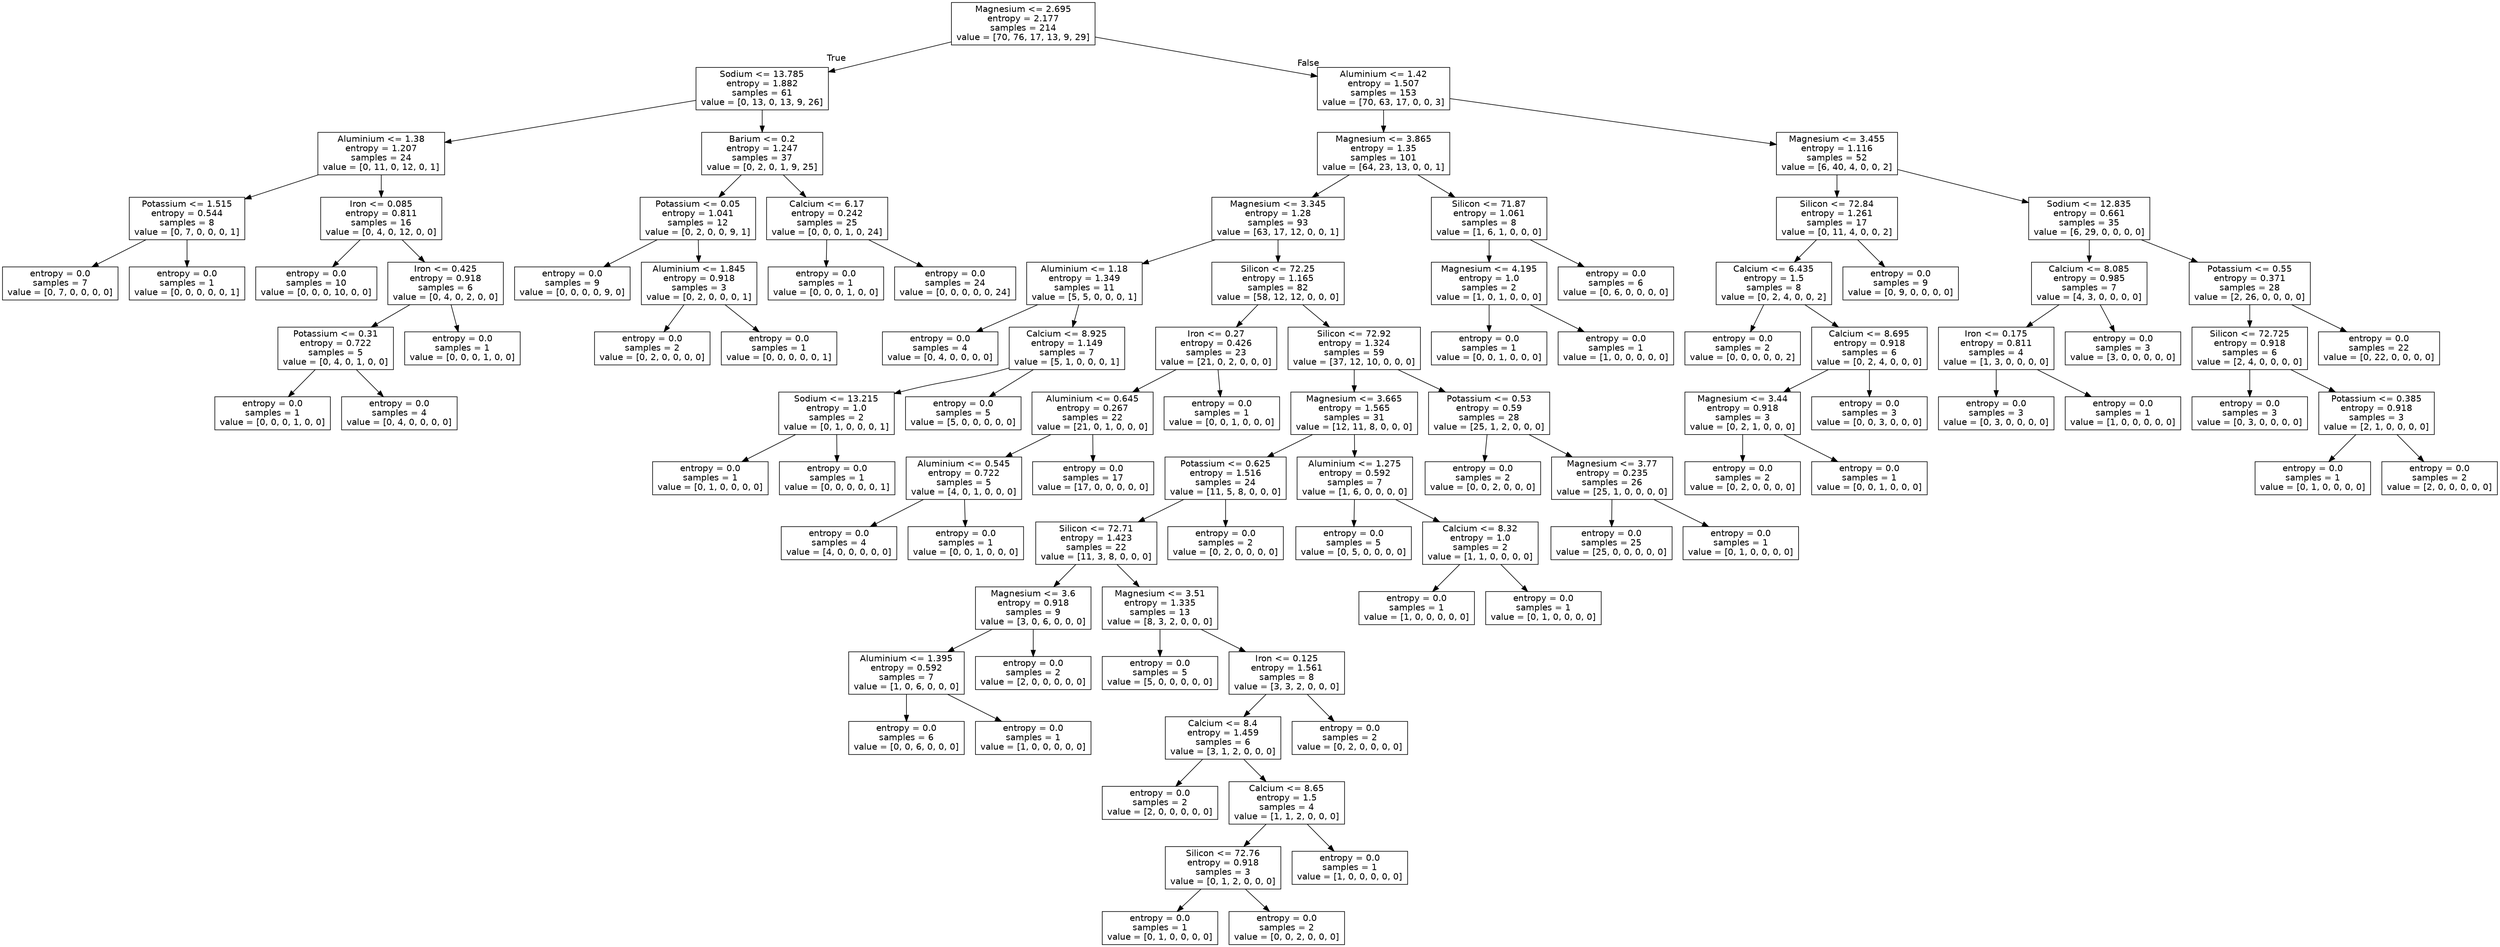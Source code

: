 digraph Tree {
node [shape=box, fontname="helvetica"] ;
edge [fontname="helvetica"] ;
0 [label="Magnesium <= 2.695\nentropy = 2.177\nsamples = 214\nvalue = [70, 76, 17, 13, 9, 29]"] ;
1 [label="Sodium <= 13.785\nentropy = 1.882\nsamples = 61\nvalue = [0, 13, 0, 13, 9, 26]"] ;
0 -> 1 [labeldistance=2.5, labelangle=45, headlabel="True"] ;
2 [label="Aluminium <= 1.38\nentropy = 1.207\nsamples = 24\nvalue = [0, 11, 0, 12, 0, 1]"] ;
1 -> 2 ;
3 [label="Potassium <= 1.515\nentropy = 0.544\nsamples = 8\nvalue = [0, 7, 0, 0, 0, 1]"] ;
2 -> 3 ;
4 [label="entropy = 0.0\nsamples = 7\nvalue = [0, 7, 0, 0, 0, 0]"] ;
3 -> 4 ;
5 [label="entropy = 0.0\nsamples = 1\nvalue = [0, 0, 0, 0, 0, 1]"] ;
3 -> 5 ;
6 [label="Iron <= 0.085\nentropy = 0.811\nsamples = 16\nvalue = [0, 4, 0, 12, 0, 0]"] ;
2 -> 6 ;
7 [label="entropy = 0.0\nsamples = 10\nvalue = [0, 0, 0, 10, 0, 0]"] ;
6 -> 7 ;
8 [label="Iron <= 0.425\nentropy = 0.918\nsamples = 6\nvalue = [0, 4, 0, 2, 0, 0]"] ;
6 -> 8 ;
9 [label="Potassium <= 0.31\nentropy = 0.722\nsamples = 5\nvalue = [0, 4, 0, 1, 0, 0]"] ;
8 -> 9 ;
10 [label="entropy = 0.0\nsamples = 1\nvalue = [0, 0, 0, 1, 0, 0]"] ;
9 -> 10 ;
11 [label="entropy = 0.0\nsamples = 4\nvalue = [0, 4, 0, 0, 0, 0]"] ;
9 -> 11 ;
12 [label="entropy = 0.0\nsamples = 1\nvalue = [0, 0, 0, 1, 0, 0]"] ;
8 -> 12 ;
13 [label="Barium <= 0.2\nentropy = 1.247\nsamples = 37\nvalue = [0, 2, 0, 1, 9, 25]"] ;
1 -> 13 ;
14 [label="Potassium <= 0.05\nentropy = 1.041\nsamples = 12\nvalue = [0, 2, 0, 0, 9, 1]"] ;
13 -> 14 ;
15 [label="entropy = 0.0\nsamples = 9\nvalue = [0, 0, 0, 0, 9, 0]"] ;
14 -> 15 ;
16 [label="Aluminium <= 1.845\nentropy = 0.918\nsamples = 3\nvalue = [0, 2, 0, 0, 0, 1]"] ;
14 -> 16 ;
17 [label="entropy = 0.0\nsamples = 2\nvalue = [0, 2, 0, 0, 0, 0]"] ;
16 -> 17 ;
18 [label="entropy = 0.0\nsamples = 1\nvalue = [0, 0, 0, 0, 0, 1]"] ;
16 -> 18 ;
19 [label="Calcium <= 6.17\nentropy = 0.242\nsamples = 25\nvalue = [0, 0, 0, 1, 0, 24]"] ;
13 -> 19 ;
20 [label="entropy = 0.0\nsamples = 1\nvalue = [0, 0, 0, 1, 0, 0]"] ;
19 -> 20 ;
21 [label="entropy = 0.0\nsamples = 24\nvalue = [0, 0, 0, 0, 0, 24]"] ;
19 -> 21 ;
22 [label="Aluminium <= 1.42\nentropy = 1.507\nsamples = 153\nvalue = [70, 63, 17, 0, 0, 3]"] ;
0 -> 22 [labeldistance=2.5, labelangle=-45, headlabel="False"] ;
23 [label="Magnesium <= 3.865\nentropy = 1.35\nsamples = 101\nvalue = [64, 23, 13, 0, 0, 1]"] ;
22 -> 23 ;
24 [label="Magnesium <= 3.345\nentropy = 1.28\nsamples = 93\nvalue = [63, 17, 12, 0, 0, 1]"] ;
23 -> 24 ;
25 [label="Aluminium <= 1.18\nentropy = 1.349\nsamples = 11\nvalue = [5, 5, 0, 0, 0, 1]"] ;
24 -> 25 ;
26 [label="entropy = 0.0\nsamples = 4\nvalue = [0, 4, 0, 0, 0, 0]"] ;
25 -> 26 ;
27 [label="Calcium <= 8.925\nentropy = 1.149\nsamples = 7\nvalue = [5, 1, 0, 0, 0, 1]"] ;
25 -> 27 ;
28 [label="Sodium <= 13.215\nentropy = 1.0\nsamples = 2\nvalue = [0, 1, 0, 0, 0, 1]"] ;
27 -> 28 ;
29 [label="entropy = 0.0\nsamples = 1\nvalue = [0, 1, 0, 0, 0, 0]"] ;
28 -> 29 ;
30 [label="entropy = 0.0\nsamples = 1\nvalue = [0, 0, 0, 0, 0, 1]"] ;
28 -> 30 ;
31 [label="entropy = 0.0\nsamples = 5\nvalue = [5, 0, 0, 0, 0, 0]"] ;
27 -> 31 ;
32 [label="Silicon <= 72.25\nentropy = 1.165\nsamples = 82\nvalue = [58, 12, 12, 0, 0, 0]"] ;
24 -> 32 ;
33 [label="Iron <= 0.27\nentropy = 0.426\nsamples = 23\nvalue = [21, 0, 2, 0, 0, 0]"] ;
32 -> 33 ;
34 [label="Aluminium <= 0.645\nentropy = 0.267\nsamples = 22\nvalue = [21, 0, 1, 0, 0, 0]"] ;
33 -> 34 ;
35 [label="Aluminium <= 0.545\nentropy = 0.722\nsamples = 5\nvalue = [4, 0, 1, 0, 0, 0]"] ;
34 -> 35 ;
36 [label="entropy = 0.0\nsamples = 4\nvalue = [4, 0, 0, 0, 0, 0]"] ;
35 -> 36 ;
37 [label="entropy = 0.0\nsamples = 1\nvalue = [0, 0, 1, 0, 0, 0]"] ;
35 -> 37 ;
38 [label="entropy = 0.0\nsamples = 17\nvalue = [17, 0, 0, 0, 0, 0]"] ;
34 -> 38 ;
39 [label="entropy = 0.0\nsamples = 1\nvalue = [0, 0, 1, 0, 0, 0]"] ;
33 -> 39 ;
40 [label="Silicon <= 72.92\nentropy = 1.324\nsamples = 59\nvalue = [37, 12, 10, 0, 0, 0]"] ;
32 -> 40 ;
41 [label="Magnesium <= 3.665\nentropy = 1.565\nsamples = 31\nvalue = [12, 11, 8, 0, 0, 0]"] ;
40 -> 41 ;
42 [label="Potassium <= 0.625\nentropy = 1.516\nsamples = 24\nvalue = [11, 5, 8, 0, 0, 0]"] ;
41 -> 42 ;
43 [label="Silicon <= 72.71\nentropy = 1.423\nsamples = 22\nvalue = [11, 3, 8, 0, 0, 0]"] ;
42 -> 43 ;
44 [label="Magnesium <= 3.6\nentropy = 0.918\nsamples = 9\nvalue = [3, 0, 6, 0, 0, 0]"] ;
43 -> 44 ;
45 [label="Aluminium <= 1.395\nentropy = 0.592\nsamples = 7\nvalue = [1, 0, 6, 0, 0, 0]"] ;
44 -> 45 ;
46 [label="entropy = 0.0\nsamples = 6\nvalue = [0, 0, 6, 0, 0, 0]"] ;
45 -> 46 ;
47 [label="entropy = 0.0\nsamples = 1\nvalue = [1, 0, 0, 0, 0, 0]"] ;
45 -> 47 ;
48 [label="entropy = 0.0\nsamples = 2\nvalue = [2, 0, 0, 0, 0, 0]"] ;
44 -> 48 ;
49 [label="Magnesium <= 3.51\nentropy = 1.335\nsamples = 13\nvalue = [8, 3, 2, 0, 0, 0]"] ;
43 -> 49 ;
50 [label="entropy = 0.0\nsamples = 5\nvalue = [5, 0, 0, 0, 0, 0]"] ;
49 -> 50 ;
51 [label="Iron <= 0.125\nentropy = 1.561\nsamples = 8\nvalue = [3, 3, 2, 0, 0, 0]"] ;
49 -> 51 ;
52 [label="Calcium <= 8.4\nentropy = 1.459\nsamples = 6\nvalue = [3, 1, 2, 0, 0, 0]"] ;
51 -> 52 ;
53 [label="entropy = 0.0\nsamples = 2\nvalue = [2, 0, 0, 0, 0, 0]"] ;
52 -> 53 ;
54 [label="Calcium <= 8.65\nentropy = 1.5\nsamples = 4\nvalue = [1, 1, 2, 0, 0, 0]"] ;
52 -> 54 ;
55 [label="Silicon <= 72.76\nentropy = 0.918\nsamples = 3\nvalue = [0, 1, 2, 0, 0, 0]"] ;
54 -> 55 ;
56 [label="entropy = 0.0\nsamples = 1\nvalue = [0, 1, 0, 0, 0, 0]"] ;
55 -> 56 ;
57 [label="entropy = 0.0\nsamples = 2\nvalue = [0, 0, 2, 0, 0, 0]"] ;
55 -> 57 ;
58 [label="entropy = 0.0\nsamples = 1\nvalue = [1, 0, 0, 0, 0, 0]"] ;
54 -> 58 ;
59 [label="entropy = 0.0\nsamples = 2\nvalue = [0, 2, 0, 0, 0, 0]"] ;
51 -> 59 ;
60 [label="entropy = 0.0\nsamples = 2\nvalue = [0, 2, 0, 0, 0, 0]"] ;
42 -> 60 ;
61 [label="Aluminium <= 1.275\nentropy = 0.592\nsamples = 7\nvalue = [1, 6, 0, 0, 0, 0]"] ;
41 -> 61 ;
62 [label="entropy = 0.0\nsamples = 5\nvalue = [0, 5, 0, 0, 0, 0]"] ;
61 -> 62 ;
63 [label="Calcium <= 8.32\nentropy = 1.0\nsamples = 2\nvalue = [1, 1, 0, 0, 0, 0]"] ;
61 -> 63 ;
64 [label="entropy = 0.0\nsamples = 1\nvalue = [1, 0, 0, 0, 0, 0]"] ;
63 -> 64 ;
65 [label="entropy = 0.0\nsamples = 1\nvalue = [0, 1, 0, 0, 0, 0]"] ;
63 -> 65 ;
66 [label="Potassium <= 0.53\nentropy = 0.59\nsamples = 28\nvalue = [25, 1, 2, 0, 0, 0]"] ;
40 -> 66 ;
67 [label="entropy = 0.0\nsamples = 2\nvalue = [0, 0, 2, 0, 0, 0]"] ;
66 -> 67 ;
68 [label="Magnesium <= 3.77\nentropy = 0.235\nsamples = 26\nvalue = [25, 1, 0, 0, 0, 0]"] ;
66 -> 68 ;
69 [label="entropy = 0.0\nsamples = 25\nvalue = [25, 0, 0, 0, 0, 0]"] ;
68 -> 69 ;
70 [label="entropy = 0.0\nsamples = 1\nvalue = [0, 1, 0, 0, 0, 0]"] ;
68 -> 70 ;
71 [label="Silicon <= 71.87\nentropy = 1.061\nsamples = 8\nvalue = [1, 6, 1, 0, 0, 0]"] ;
23 -> 71 ;
72 [label="Magnesium <= 4.195\nentropy = 1.0\nsamples = 2\nvalue = [1, 0, 1, 0, 0, 0]"] ;
71 -> 72 ;
73 [label="entropy = 0.0\nsamples = 1\nvalue = [0, 0, 1, 0, 0, 0]"] ;
72 -> 73 ;
74 [label="entropy = 0.0\nsamples = 1\nvalue = [1, 0, 0, 0, 0, 0]"] ;
72 -> 74 ;
75 [label="entropy = 0.0\nsamples = 6\nvalue = [0, 6, 0, 0, 0, 0]"] ;
71 -> 75 ;
76 [label="Magnesium <= 3.455\nentropy = 1.116\nsamples = 52\nvalue = [6, 40, 4, 0, 0, 2]"] ;
22 -> 76 ;
77 [label="Silicon <= 72.84\nentropy = 1.261\nsamples = 17\nvalue = [0, 11, 4, 0, 0, 2]"] ;
76 -> 77 ;
78 [label="Calcium <= 6.435\nentropy = 1.5\nsamples = 8\nvalue = [0, 2, 4, 0, 0, 2]"] ;
77 -> 78 ;
79 [label="entropy = 0.0\nsamples = 2\nvalue = [0, 0, 0, 0, 0, 2]"] ;
78 -> 79 ;
80 [label="Calcium <= 8.695\nentropy = 0.918\nsamples = 6\nvalue = [0, 2, 4, 0, 0, 0]"] ;
78 -> 80 ;
81 [label="Magnesium <= 3.44\nentropy = 0.918\nsamples = 3\nvalue = [0, 2, 1, 0, 0, 0]"] ;
80 -> 81 ;
82 [label="entropy = 0.0\nsamples = 2\nvalue = [0, 2, 0, 0, 0, 0]"] ;
81 -> 82 ;
83 [label="entropy = 0.0\nsamples = 1\nvalue = [0, 0, 1, 0, 0, 0]"] ;
81 -> 83 ;
84 [label="entropy = 0.0\nsamples = 3\nvalue = [0, 0, 3, 0, 0, 0]"] ;
80 -> 84 ;
85 [label="entropy = 0.0\nsamples = 9\nvalue = [0, 9, 0, 0, 0, 0]"] ;
77 -> 85 ;
86 [label="Sodium <= 12.835\nentropy = 0.661\nsamples = 35\nvalue = [6, 29, 0, 0, 0, 0]"] ;
76 -> 86 ;
87 [label="Calcium <= 8.085\nentropy = 0.985\nsamples = 7\nvalue = [4, 3, 0, 0, 0, 0]"] ;
86 -> 87 ;
88 [label="Iron <= 0.175\nentropy = 0.811\nsamples = 4\nvalue = [1, 3, 0, 0, 0, 0]"] ;
87 -> 88 ;
89 [label="entropy = 0.0\nsamples = 3\nvalue = [0, 3, 0, 0, 0, 0]"] ;
88 -> 89 ;
90 [label="entropy = 0.0\nsamples = 1\nvalue = [1, 0, 0, 0, 0, 0]"] ;
88 -> 90 ;
91 [label="entropy = 0.0\nsamples = 3\nvalue = [3, 0, 0, 0, 0, 0]"] ;
87 -> 91 ;
92 [label="Potassium <= 0.55\nentropy = 0.371\nsamples = 28\nvalue = [2, 26, 0, 0, 0, 0]"] ;
86 -> 92 ;
93 [label="Silicon <= 72.725\nentropy = 0.918\nsamples = 6\nvalue = [2, 4, 0, 0, 0, 0]"] ;
92 -> 93 ;
94 [label="entropy = 0.0\nsamples = 3\nvalue = [0, 3, 0, 0, 0, 0]"] ;
93 -> 94 ;
95 [label="Potassium <= 0.385\nentropy = 0.918\nsamples = 3\nvalue = [2, 1, 0, 0, 0, 0]"] ;
93 -> 95 ;
96 [label="entropy = 0.0\nsamples = 1\nvalue = [0, 1, 0, 0, 0, 0]"] ;
95 -> 96 ;
97 [label="entropy = 0.0\nsamples = 2\nvalue = [2, 0, 0, 0, 0, 0]"] ;
95 -> 97 ;
98 [label="entropy = 0.0\nsamples = 22\nvalue = [0, 22, 0, 0, 0, 0]"] ;
92 -> 98 ;
}
